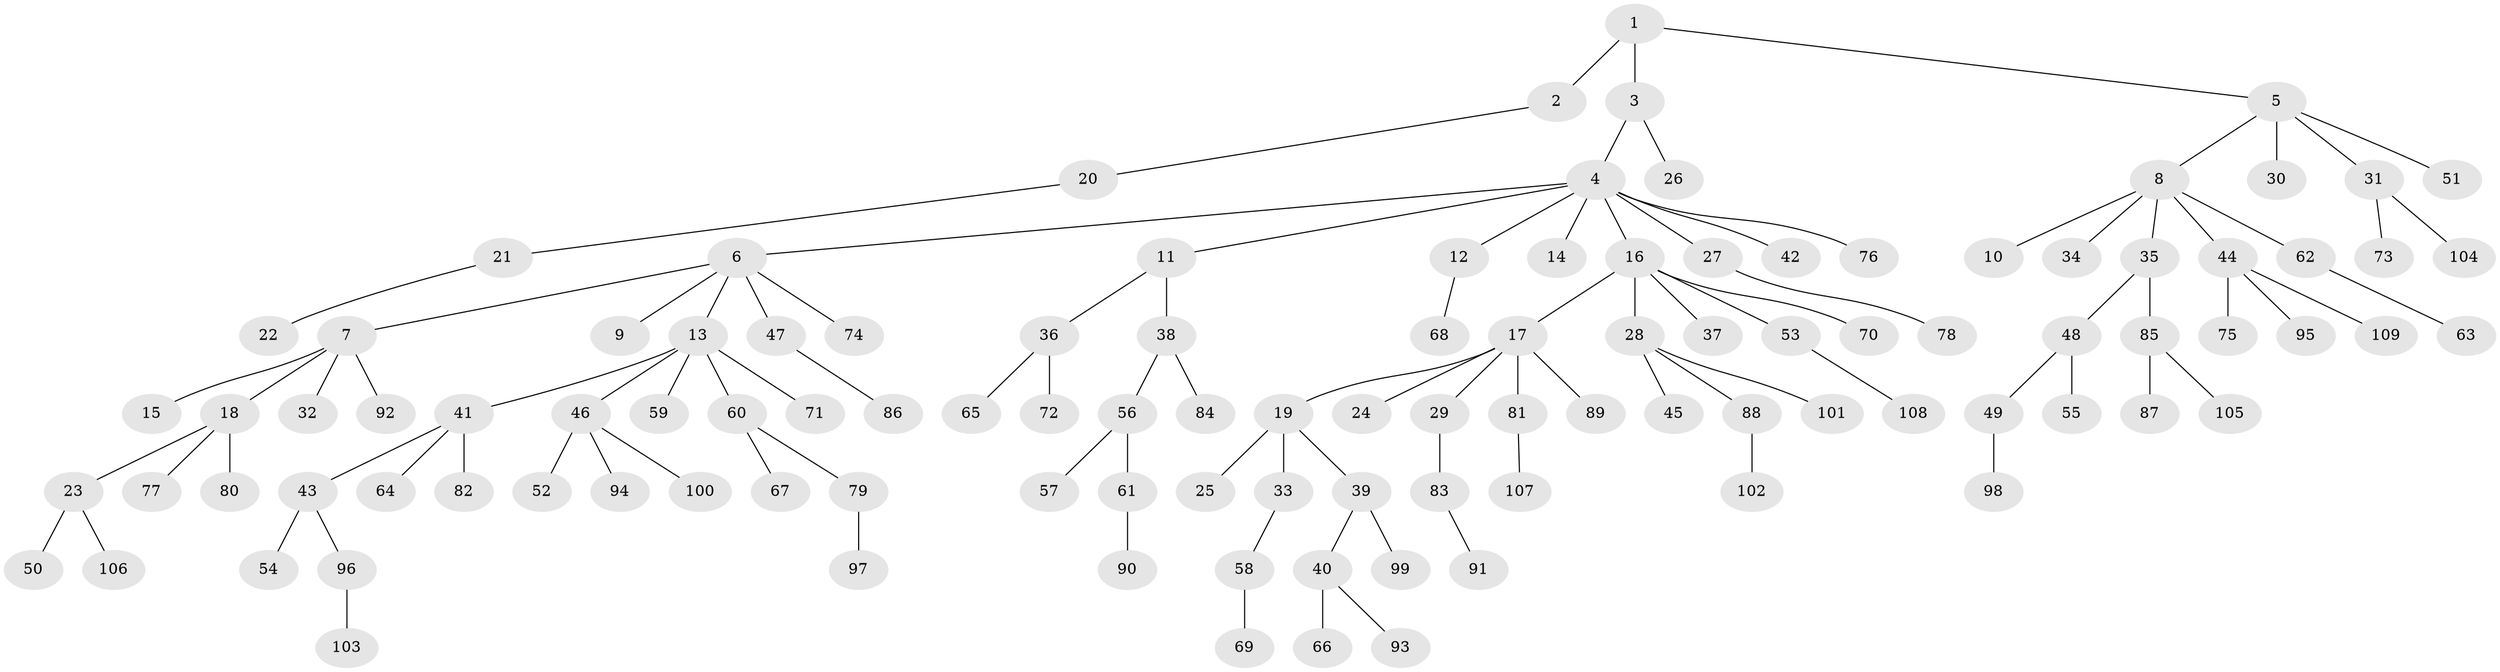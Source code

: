 // Generated by graph-tools (version 1.1) at 2025/50/03/09/25 03:50:26]
// undirected, 109 vertices, 108 edges
graph export_dot {
graph [start="1"]
  node [color=gray90,style=filled];
  1;
  2;
  3;
  4;
  5;
  6;
  7;
  8;
  9;
  10;
  11;
  12;
  13;
  14;
  15;
  16;
  17;
  18;
  19;
  20;
  21;
  22;
  23;
  24;
  25;
  26;
  27;
  28;
  29;
  30;
  31;
  32;
  33;
  34;
  35;
  36;
  37;
  38;
  39;
  40;
  41;
  42;
  43;
  44;
  45;
  46;
  47;
  48;
  49;
  50;
  51;
  52;
  53;
  54;
  55;
  56;
  57;
  58;
  59;
  60;
  61;
  62;
  63;
  64;
  65;
  66;
  67;
  68;
  69;
  70;
  71;
  72;
  73;
  74;
  75;
  76;
  77;
  78;
  79;
  80;
  81;
  82;
  83;
  84;
  85;
  86;
  87;
  88;
  89;
  90;
  91;
  92;
  93;
  94;
  95;
  96;
  97;
  98;
  99;
  100;
  101;
  102;
  103;
  104;
  105;
  106;
  107;
  108;
  109;
  1 -- 2;
  1 -- 3;
  1 -- 5;
  2 -- 20;
  3 -- 4;
  3 -- 26;
  4 -- 6;
  4 -- 11;
  4 -- 12;
  4 -- 14;
  4 -- 16;
  4 -- 27;
  4 -- 42;
  4 -- 76;
  5 -- 8;
  5 -- 30;
  5 -- 31;
  5 -- 51;
  6 -- 7;
  6 -- 9;
  6 -- 13;
  6 -- 47;
  6 -- 74;
  7 -- 15;
  7 -- 18;
  7 -- 32;
  7 -- 92;
  8 -- 10;
  8 -- 34;
  8 -- 35;
  8 -- 44;
  8 -- 62;
  11 -- 36;
  11 -- 38;
  12 -- 68;
  13 -- 41;
  13 -- 46;
  13 -- 59;
  13 -- 60;
  13 -- 71;
  16 -- 17;
  16 -- 28;
  16 -- 37;
  16 -- 53;
  16 -- 70;
  17 -- 19;
  17 -- 24;
  17 -- 29;
  17 -- 81;
  17 -- 89;
  18 -- 23;
  18 -- 77;
  18 -- 80;
  19 -- 25;
  19 -- 33;
  19 -- 39;
  20 -- 21;
  21 -- 22;
  23 -- 50;
  23 -- 106;
  27 -- 78;
  28 -- 45;
  28 -- 88;
  28 -- 101;
  29 -- 83;
  31 -- 73;
  31 -- 104;
  33 -- 58;
  35 -- 48;
  35 -- 85;
  36 -- 65;
  36 -- 72;
  38 -- 56;
  38 -- 84;
  39 -- 40;
  39 -- 99;
  40 -- 66;
  40 -- 93;
  41 -- 43;
  41 -- 64;
  41 -- 82;
  43 -- 54;
  43 -- 96;
  44 -- 75;
  44 -- 95;
  44 -- 109;
  46 -- 52;
  46 -- 94;
  46 -- 100;
  47 -- 86;
  48 -- 49;
  48 -- 55;
  49 -- 98;
  53 -- 108;
  56 -- 57;
  56 -- 61;
  58 -- 69;
  60 -- 67;
  60 -- 79;
  61 -- 90;
  62 -- 63;
  79 -- 97;
  81 -- 107;
  83 -- 91;
  85 -- 87;
  85 -- 105;
  88 -- 102;
  96 -- 103;
}
